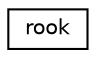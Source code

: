 digraph "Graphical Class Hierarchy"
{
 // LATEX_PDF_SIZE
  edge [fontname="Helvetica",fontsize="10",labelfontname="Helvetica",labelfontsize="10"];
  node [fontname="Helvetica",fontsize="10",shape=record];
  rankdir="LR";
  Node0 [label="rook",height=0.2,width=0.4,color="black", fillcolor="white", style="filled",URL="$classrook.html",tooltip="Represents a Rook piece in the chess game."];
}
